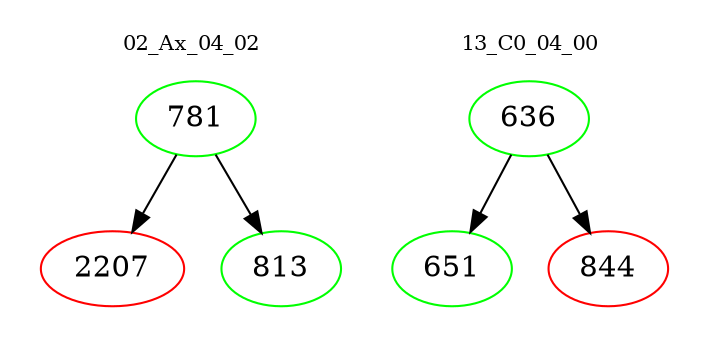 digraph{
subgraph cluster_0 {
color = white
label = "02_Ax_04_02";
fontsize=10;
T0_781 [label="781", color="green"]
T0_781 -> T0_2207 [color="black"]
T0_2207 [label="2207", color="red"]
T0_781 -> T0_813 [color="black"]
T0_813 [label="813", color="green"]
}
subgraph cluster_1 {
color = white
label = "13_C0_04_00";
fontsize=10;
T1_636 [label="636", color="green"]
T1_636 -> T1_651 [color="black"]
T1_651 [label="651", color="green"]
T1_636 -> T1_844 [color="black"]
T1_844 [label="844", color="red"]
}
}
